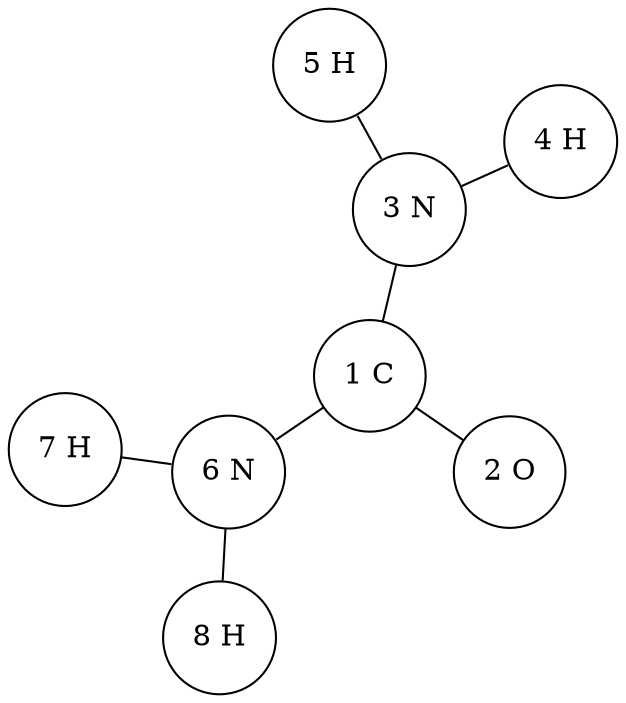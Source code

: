 
        graph G {
          layout=neato
          overlap=true
          node [shape="circle"]
    "1 C"  -- "2 O" ;
"1 C"  -- "3 N" ;
"1 C"  -- "6 N" ;
"3 N"  -- "4 H" ;
"3 N"  -- "5 H" ;
"6 N"  -- "7 H" ;
"6 N"  -- "8 H" ;
        }
    